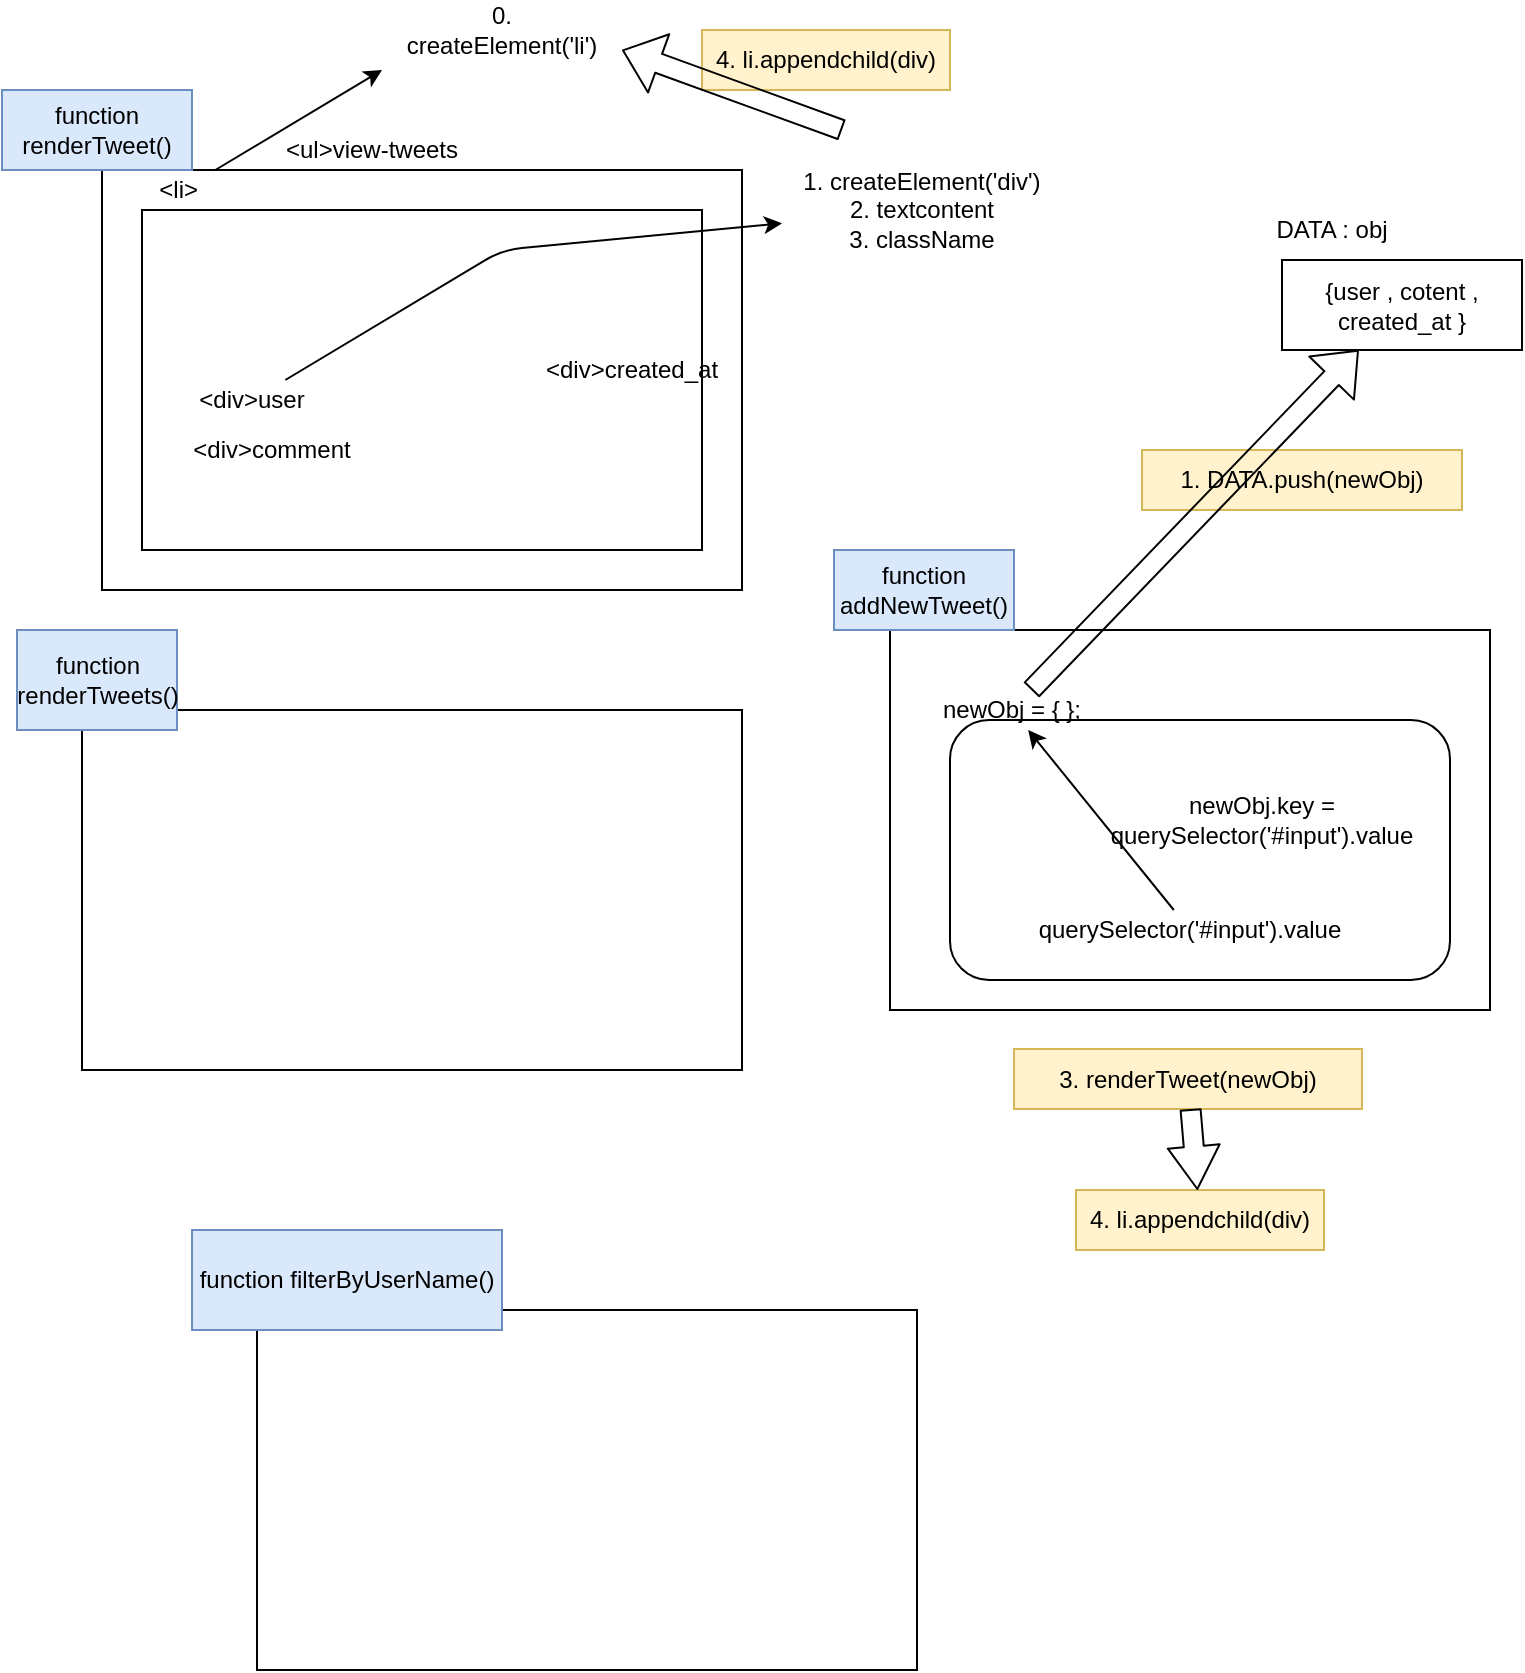 <mxfile version="12.9.10" type="github"><diagram id="9G6QhHzZFXL0DbHETVZw" name="Page-1"><mxGraphModel dx="946" dy="541" grid="1" gridSize="10" guides="1" tooltips="1" connect="1" arrows="1" fold="1" page="1" pageScale="1" pageWidth="827" pageHeight="1169" math="0" shadow="0"><root><mxCell id="0"/><mxCell id="1" parent="0"/><mxCell id="PQUDiCE128o7rpmSt9Hu-19" value="4. li.appendchild(div)" style="text;html=1;strokeColor=#d6b656;fillColor=#fff2cc;align=center;verticalAlign=middle;whiteSpace=wrap;rounded=0;" vertex="1" parent="1"><mxGeometry x="370" y="60" width="124" height="30" as="geometry"/></mxCell><mxCell id="PQUDiCE128o7rpmSt9Hu-2" value="" style="rounded=0;whiteSpace=wrap;html=1;" vertex="1" parent="1"><mxGeometry x="70" y="130" width="320" height="210" as="geometry"/></mxCell><mxCell id="PQUDiCE128o7rpmSt9Hu-3" value="&amp;lt;ul&amp;gt;view-tweets" style="text;html=1;strokeColor=none;fillColor=none;align=center;verticalAlign=middle;whiteSpace=wrap;rounded=0;" vertex="1" parent="1"><mxGeometry x="140" y="110" width="130" height="20" as="geometry"/></mxCell><mxCell id="PQUDiCE128o7rpmSt9Hu-7" value="1. createElement('div')&lt;br&gt;2. textcontent&lt;br&gt;3. className" style="text;html=1;strokeColor=none;fillColor=none;align=center;verticalAlign=middle;whiteSpace=wrap;rounded=0;" vertex="1" parent="1"><mxGeometry x="410" y="140" width="140" height="20" as="geometry"/></mxCell><mxCell id="PQUDiCE128o7rpmSt9Hu-11" value="" style="rounded=0;whiteSpace=wrap;html=1;" vertex="1" parent="1"><mxGeometry x="90" y="150" width="280" height="170" as="geometry"/></mxCell><mxCell id="PQUDiCE128o7rpmSt9Hu-4" value="&amp;lt;div&amp;gt;user" style="text;html=1;strokeColor=none;fillColor=none;align=center;verticalAlign=middle;whiteSpace=wrap;rounded=0;" vertex="1" parent="1"><mxGeometry x="80" y="235" width="130" height="20" as="geometry"/></mxCell><mxCell id="PQUDiCE128o7rpmSt9Hu-5" value="&amp;lt;div&amp;gt;comment" style="text;html=1;strokeColor=none;fillColor=none;align=center;verticalAlign=middle;whiteSpace=wrap;rounded=0;" vertex="1" parent="1"><mxGeometry x="90" y="260" width="130" height="20" as="geometry"/></mxCell><mxCell id="PQUDiCE128o7rpmSt9Hu-6" value="&amp;lt;div&amp;gt;created_at" style="text;html=1;strokeColor=none;fillColor=none;align=center;verticalAlign=middle;whiteSpace=wrap;rounded=0;" vertex="1" parent="1"><mxGeometry x="270" y="220" width="130" height="20" as="geometry"/></mxCell><mxCell id="PQUDiCE128o7rpmSt9Hu-8" value="" style="endArrow=classic;html=1;" edge="1" parent="1" source="PQUDiCE128o7rpmSt9Hu-4" target="PQUDiCE128o7rpmSt9Hu-7"><mxGeometry width="50" height="50" relative="1" as="geometry"><mxPoint x="390" y="330" as="sourcePoint"/><mxPoint x="440" y="280" as="targetPoint"/><Array as="points"><mxPoint x="270" y="170"/></Array></mxGeometry></mxCell><mxCell id="PQUDiCE128o7rpmSt9Hu-9" value="&amp;lt;li&amp;gt;&amp;nbsp;" style="text;html=1;strokeColor=none;fillColor=none;align=center;verticalAlign=middle;whiteSpace=wrap;rounded=0;" vertex="1" parent="1"><mxGeometry x="40" y="130" width="140" height="20" as="geometry"/></mxCell><mxCell id="PQUDiCE128o7rpmSt9Hu-12" value="" style="endArrow=classic;html=1;" edge="1" parent="1" source="PQUDiCE128o7rpmSt9Hu-9"><mxGeometry width="50" height="50" relative="1" as="geometry"><mxPoint x="190" y="280" as="sourcePoint"/><mxPoint x="210" y="80" as="targetPoint"/></mxGeometry></mxCell><mxCell id="PQUDiCE128o7rpmSt9Hu-13" value="0. createElement('li')" style="text;html=1;strokeColor=none;fillColor=none;align=center;verticalAlign=middle;whiteSpace=wrap;rounded=0;" vertex="1" parent="1"><mxGeometry x="250" y="50" width="40" height="20" as="geometry"/></mxCell><mxCell id="PQUDiCE128o7rpmSt9Hu-18" value="" style="shape=flexArrow;endArrow=classic;html=1;" edge="1" parent="1"><mxGeometry width="50" height="50" relative="1" as="geometry"><mxPoint x="440" y="110" as="sourcePoint"/><mxPoint x="330" y="70" as="targetPoint"/></mxGeometry></mxCell><mxCell id="PQUDiCE128o7rpmSt9Hu-22" value="function renderTweet()" style="text;html=1;strokeColor=#6c8ebf;fillColor=#dae8fc;align=center;verticalAlign=middle;whiteSpace=wrap;rounded=0;" vertex="1" parent="1"><mxGeometry x="20" y="90" width="95" height="40" as="geometry"/></mxCell><mxCell id="PQUDiCE128o7rpmSt9Hu-24" value="" style="rounded=0;whiteSpace=wrap;html=1;" vertex="1" parent="1"><mxGeometry x="60" y="400" width="330" height="180" as="geometry"/></mxCell><mxCell id="PQUDiCE128o7rpmSt9Hu-25" value="" style="rounded=0;whiteSpace=wrap;html=1;" vertex="1" parent="1"><mxGeometry x="464" y="360" width="300" height="190" as="geometry"/></mxCell><mxCell id="PQUDiCE128o7rpmSt9Hu-26" value="function addNewTweet()" style="text;html=1;strokeColor=#6c8ebf;fillColor=#dae8fc;align=center;verticalAlign=middle;whiteSpace=wrap;rounded=0;" vertex="1" parent="1"><mxGeometry x="436" y="320" width="90" height="40" as="geometry"/></mxCell><mxCell id="PQUDiCE128o7rpmSt9Hu-29" value="" style="rounded=1;whiteSpace=wrap;html=1;" vertex="1" parent="1"><mxGeometry x="494" y="405" width="250" height="130" as="geometry"/></mxCell><mxCell id="PQUDiCE128o7rpmSt9Hu-27" value="querySelector('#input').value" style="text;html=1;strokeColor=none;fillColor=none;align=center;verticalAlign=middle;whiteSpace=wrap;rounded=0;" vertex="1" parent="1"><mxGeometry x="526" y="500" width="176" height="20" as="geometry"/></mxCell><mxCell id="PQUDiCE128o7rpmSt9Hu-30" value="newObj = { };" style="text;html=1;strokeColor=none;fillColor=none;align=center;verticalAlign=middle;whiteSpace=wrap;rounded=0;" vertex="1" parent="1"><mxGeometry x="470" y="390" width="110" height="20" as="geometry"/></mxCell><mxCell id="PQUDiCE128o7rpmSt9Hu-31" value="" style="rounded=0;whiteSpace=wrap;html=1;" vertex="1" parent="1"><mxGeometry x="660" y="175" width="120" height="45" as="geometry"/></mxCell><mxCell id="PQUDiCE128o7rpmSt9Hu-32" value="DATA : obj" style="text;html=1;strokeColor=none;fillColor=none;align=center;verticalAlign=middle;whiteSpace=wrap;rounded=0;" vertex="1" parent="1"><mxGeometry x="650" y="150" width="70" height="20" as="geometry"/></mxCell><mxCell id="PQUDiCE128o7rpmSt9Hu-36" value="1. DATA.push(newObj)" style="text;html=1;strokeColor=#d6b656;fillColor=#fff2cc;align=center;verticalAlign=middle;whiteSpace=wrap;rounded=0;" vertex="1" parent="1"><mxGeometry x="590" y="270" width="160" height="30" as="geometry"/></mxCell><mxCell id="PQUDiCE128o7rpmSt9Hu-34" value="" style="shape=flexArrow;endArrow=classic;html=1;" edge="1" parent="1" source="PQUDiCE128o7rpmSt9Hu-30" target="PQUDiCE128o7rpmSt9Hu-31"><mxGeometry width="50" height="50" relative="1" as="geometry"><mxPoint x="330" y="400" as="sourcePoint"/><mxPoint x="380" y="350" as="targetPoint"/></mxGeometry></mxCell><mxCell id="PQUDiCE128o7rpmSt9Hu-37" value="{user , cotent , created_at }" style="text;html=1;strokeColor=none;fillColor=none;align=center;verticalAlign=middle;whiteSpace=wrap;rounded=0;" vertex="1" parent="1"><mxGeometry x="678" y="187.5" width="84" height="20" as="geometry"/></mxCell><mxCell id="PQUDiCE128o7rpmSt9Hu-43" value="newObj.key = querySelector('#input').value" style="text;html=1;strokeColor=none;fillColor=none;align=center;verticalAlign=middle;whiteSpace=wrap;rounded=0;" vertex="1" parent="1"><mxGeometry x="590" y="445" width="120" height="20" as="geometry"/></mxCell><mxCell id="PQUDiCE128o7rpmSt9Hu-44" value="" style="endArrow=classic;html=1;" edge="1" parent="1" source="PQUDiCE128o7rpmSt9Hu-27" target="PQUDiCE128o7rpmSt9Hu-30"><mxGeometry width="50" height="50" relative="1" as="geometry"><mxPoint x="330" y="400" as="sourcePoint"/><mxPoint x="380" y="350" as="targetPoint"/></mxGeometry></mxCell><mxCell id="PQUDiCE128o7rpmSt9Hu-46" value="3. renderTweet(newObj)" style="text;html=1;strokeColor=#d6b656;fillColor=#fff2cc;align=center;verticalAlign=middle;whiteSpace=wrap;rounded=0;" vertex="1" parent="1"><mxGeometry x="526" y="569.5" width="174" height="30" as="geometry"/></mxCell><mxCell id="PQUDiCE128o7rpmSt9Hu-23" value="function renderTweets()" style="text;html=1;strokeColor=#6c8ebf;fillColor=#dae8fc;align=center;verticalAlign=middle;whiteSpace=wrap;rounded=0;" vertex="1" parent="1"><mxGeometry x="27.5" y="360" width="80" height="50" as="geometry"/></mxCell><mxCell id="PQUDiCE128o7rpmSt9Hu-48" value="4. li.appendchild(div)" style="text;html=1;strokeColor=#d6b656;fillColor=#fff2cc;align=center;verticalAlign=middle;whiteSpace=wrap;rounded=0;" vertex="1" parent="1"><mxGeometry x="557" y="640" width="124" height="30" as="geometry"/></mxCell><mxCell id="PQUDiCE128o7rpmSt9Hu-49" value="" style="shape=flexArrow;endArrow=classic;html=1;endWidth=15;endSize=6.78;" edge="1" parent="1" source="PQUDiCE128o7rpmSt9Hu-46" target="PQUDiCE128o7rpmSt9Hu-48"><mxGeometry width="50" height="50" relative="1" as="geometry"><mxPoint x="340" y="460" as="sourcePoint"/><mxPoint x="390" y="410" as="targetPoint"/></mxGeometry></mxCell><mxCell id="PQUDiCE128o7rpmSt9Hu-50" value="" style="rounded=0;whiteSpace=wrap;html=1;" vertex="1" parent="1"><mxGeometry x="147.5" y="700" width="330" height="180" as="geometry"/></mxCell><mxCell id="PQUDiCE128o7rpmSt9Hu-51" value="function filterByUserName()" style="text;html=1;strokeColor=#6c8ebf;fillColor=#dae8fc;align=center;verticalAlign=middle;whiteSpace=wrap;rounded=0;" vertex="1" parent="1"><mxGeometry x="115" y="660" width="155" height="50" as="geometry"/></mxCell></root></mxGraphModel></diagram></mxfile>